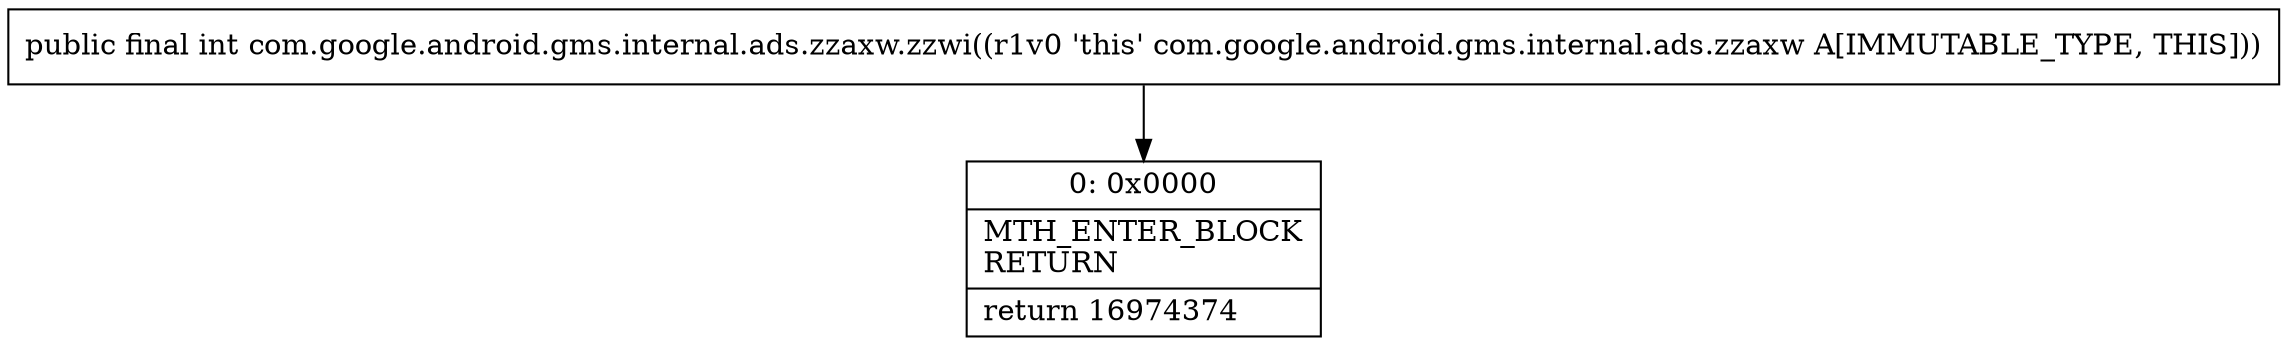 digraph "CFG forcom.google.android.gms.internal.ads.zzaxw.zzwi()I" {
Node_0 [shape=record,label="{0\:\ 0x0000|MTH_ENTER_BLOCK\lRETURN\l|return 16974374\l}"];
MethodNode[shape=record,label="{public final int com.google.android.gms.internal.ads.zzaxw.zzwi((r1v0 'this' com.google.android.gms.internal.ads.zzaxw A[IMMUTABLE_TYPE, THIS])) }"];
MethodNode -> Node_0;
}


